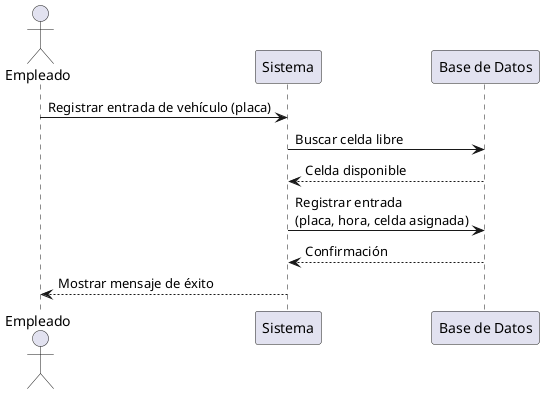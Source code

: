 @startuml
actor Empleado
participant "Sistema" as S
participant "Base de Datos" as DB

Empleado -> S : Registrar entrada de vehículo (placa)
S -> DB : Buscar celda libre
DB --> S : Celda disponible
S -> DB : Registrar entrada\n(placa, hora, celda asignada)
DB --> S : Confirmación
S --> Empleado : Mostrar mensaje de éxito
@enduml